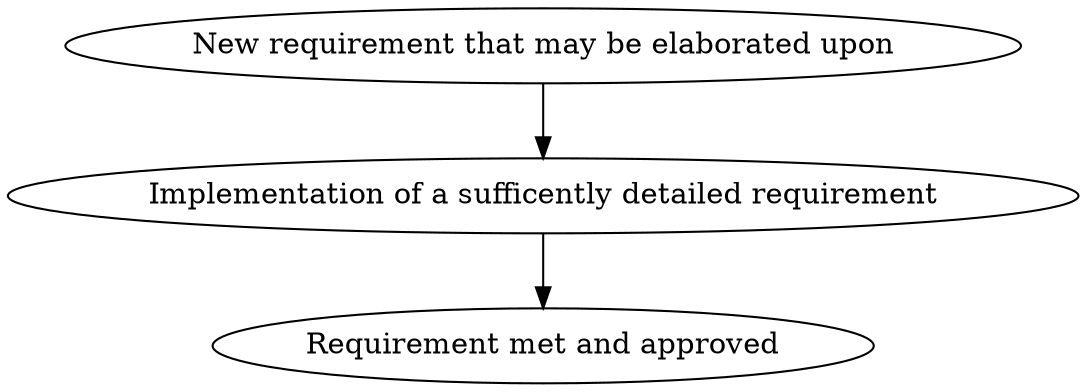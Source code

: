 digraph typical_requirement_lifecycle {

// Nodes
new [label="New requirement that may be elaborated upon"]
ready [label="Implementation of a sufficently detailed requirement"]
approved [label="Requirement met and approved"]

// Arcs
new->ready
ready->approved
}
